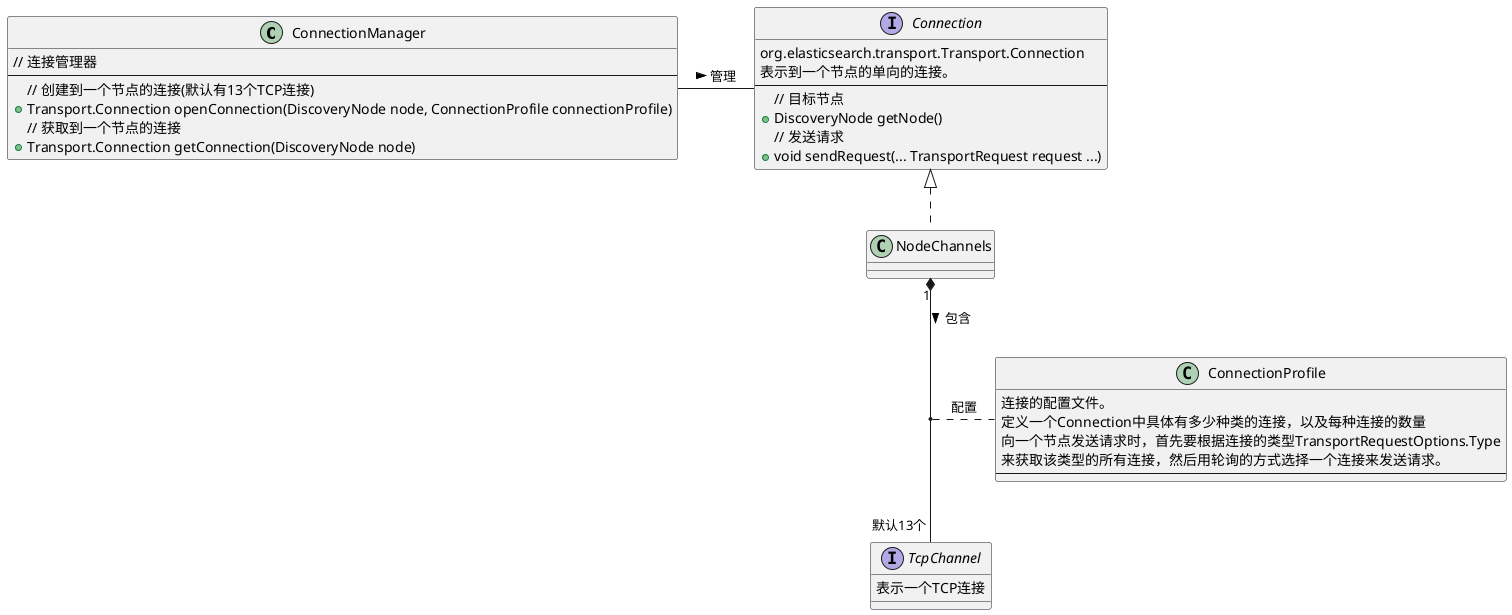 @startuml


class ConnectionManager {
    // 连接管理器
    ---
    // 创建到一个节点的连接(默认有13个TCP连接)
    +Transport.Connection openConnection(DiscoveryNode node, ConnectionProfile connectionProfile)
    // 获取到一个节点的连接
    +Transport.Connection getConnection(DiscoveryNode node)
}

interface Connection {
    org.elasticsearch.transport.Transport.Connection
    表示到一个节点的单向的连接。
    ---
    // 目标节点
    +DiscoveryNode getNode()
    // 发送请求
    +void sendRequest(... TransportRequest request ...)
}

class NodeChannels implements Connection

interface TcpChannel {
    表示一个TCP连接
}



class ConnectionProfile {
    连接的配置文件。
    定义一个Connection中具体有多少种类的连接，以及每种连接的数量
    向一个节点发送请求时，首先要根据连接的类型TransportRequestOptions.Type
    来获取该类型的所有连接，然后用轮询的方式选择一个连接来发送请求。
    ---
}

ConnectionManager -right-- Connection : 管理 >
NodeChannels "1" *-- "默认13个" TcpChannel : 包含 >
(NodeChannels, TcpChannel) .. ConnectionProfile : 配置
@enduml